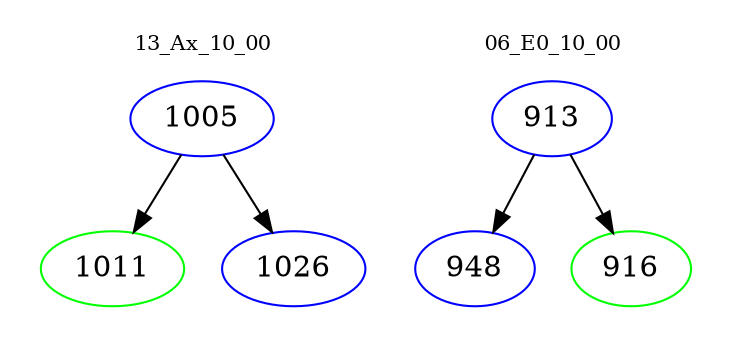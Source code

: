 digraph{
subgraph cluster_0 {
color = white
label = "13_Ax_10_00";
fontsize=10;
T0_1005 [label="1005", color="blue"]
T0_1005 -> T0_1011 [color="black"]
T0_1011 [label="1011", color="green"]
T0_1005 -> T0_1026 [color="black"]
T0_1026 [label="1026", color="blue"]
}
subgraph cluster_1 {
color = white
label = "06_E0_10_00";
fontsize=10;
T1_913 [label="913", color="blue"]
T1_913 -> T1_948 [color="black"]
T1_948 [label="948", color="blue"]
T1_913 -> T1_916 [color="black"]
T1_916 [label="916", color="green"]
}
}
